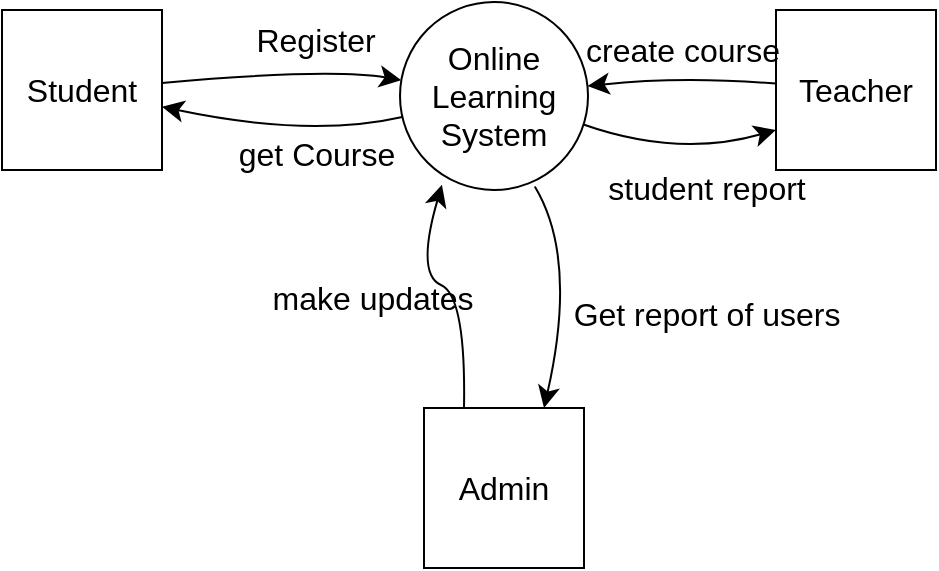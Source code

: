<mxfile version="23.1.1" type="github">
  <diagram name="Page-1" id="TjJaTeAraglaGlIeOaYI">
    <mxGraphModel dx="1051" dy="651" grid="0" gridSize="10" guides="1" tooltips="1" connect="1" arrows="1" fold="1" page="0" pageScale="1" pageWidth="850" pageHeight="1100" math="0" shadow="0">
      <root>
        <mxCell id="0" />
        <mxCell id="1" parent="0" />
        <mxCell id="Ol9va0j0glZZ1pgGRdCW-12" style="edgeStyle=none;curved=1;rounded=0;orthogonalLoop=1;jettySize=auto;html=1;fontSize=12;startSize=8;endSize=8;" parent="1" source="Ol9va0j0glZZ1pgGRdCW-1" target="Ol9va0j0glZZ1pgGRdCW-2" edge="1">
          <mxGeometry relative="1" as="geometry">
            <Array as="points">
              <mxPoint x="117" y="222" />
            </Array>
          </mxGeometry>
        </mxCell>
        <mxCell id="Ol9va0j0glZZ1pgGRdCW-13" style="edgeStyle=none;curved=1;rounded=0;orthogonalLoop=1;jettySize=auto;html=1;entryX=0;entryY=0.75;entryDx=0;entryDy=0;fontSize=12;startSize=8;endSize=8;" parent="1" target="Ol9va0j0glZZ1pgGRdCW-3" edge="1">
          <mxGeometry relative="1" as="geometry">
            <mxPoint x="253.002" y="214.996" as="sourcePoint" />
            <mxPoint x="347.34" y="226.37" as="targetPoint" />
            <Array as="points">
              <mxPoint x="301" y="232" />
            </Array>
          </mxGeometry>
        </mxCell>
        <mxCell id="Ol9va0j0glZZ1pgGRdCW-15" style="edgeStyle=none;curved=1;rounded=0;orthogonalLoop=1;jettySize=auto;html=1;entryX=0.75;entryY=0;entryDx=0;entryDy=0;fontSize=12;startSize=8;endSize=8;exitX=0.717;exitY=0.981;exitDx=0;exitDy=0;exitPerimeter=0;" parent="1" source="Ol9va0j0glZZ1pgGRdCW-1" target="Ol9va0j0glZZ1pgGRdCW-4" edge="1">
          <mxGeometry relative="1" as="geometry">
            <mxPoint x="234" y="258" as="sourcePoint" />
            <Array as="points">
              <mxPoint x="251" y="282" />
            </Array>
          </mxGeometry>
        </mxCell>
        <mxCell id="Ol9va0j0glZZ1pgGRdCW-1" value="Online Learning System" style="ellipse;whiteSpace=wrap;html=1;aspect=fixed;fontSize=16;" parent="1" vertex="1">
          <mxGeometry x="162" y="154" width="94" height="94" as="geometry" />
        </mxCell>
        <mxCell id="Ol9va0j0glZZ1pgGRdCW-7" style="edgeStyle=none;curved=1;rounded=0;orthogonalLoop=1;jettySize=auto;html=1;fontSize=12;startSize=8;endSize=8;" parent="1" source="Ol9va0j0glZZ1pgGRdCW-2" target="Ol9va0j0glZZ1pgGRdCW-1" edge="1">
          <mxGeometry relative="1" as="geometry">
            <Array as="points">
              <mxPoint x="127" y="187" />
            </Array>
          </mxGeometry>
        </mxCell>
        <mxCell id="Ol9va0j0glZZ1pgGRdCW-2" value="Student" style="whiteSpace=wrap;html=1;aspect=fixed;fontSize=16;" parent="1" vertex="1">
          <mxGeometry x="-37" y="158" width="80" height="80" as="geometry" />
        </mxCell>
        <mxCell id="Ol9va0j0glZZ1pgGRdCW-8" style="edgeStyle=none;curved=1;rounded=0;orthogonalLoop=1;jettySize=auto;html=1;fontSize=12;startSize=8;endSize=8;" parent="1" source="Ol9va0j0glZZ1pgGRdCW-3" target="Ol9va0j0glZZ1pgGRdCW-1" edge="1">
          <mxGeometry relative="1" as="geometry">
            <Array as="points">
              <mxPoint x="303" y="191" />
            </Array>
          </mxGeometry>
        </mxCell>
        <mxCell id="Ol9va0j0glZZ1pgGRdCW-3" value="Teacher" style="whiteSpace=wrap;html=1;aspect=fixed;fontSize=16;" parent="1" vertex="1">
          <mxGeometry x="350" y="158" width="80" height="80" as="geometry" />
        </mxCell>
        <mxCell id="Ol9va0j0glZZ1pgGRdCW-4" value="Admin" style="whiteSpace=wrap;html=1;aspect=fixed;fontSize=16;" parent="1" vertex="1">
          <mxGeometry x="174" y="357" width="80" height="80" as="geometry" />
        </mxCell>
        <mxCell id="Ol9va0j0glZZ1pgGRdCW-9" style="edgeStyle=none;curved=1;rounded=0;orthogonalLoop=1;jettySize=auto;html=1;exitX=0.5;exitY=0;exitDx=0;exitDy=0;fontSize=12;startSize=8;endSize=8;" parent="1" source="Ol9va0j0glZZ1pgGRdCW-4" target="Ol9va0j0glZZ1pgGRdCW-4" edge="1">
          <mxGeometry relative="1" as="geometry" />
        </mxCell>
        <mxCell id="Ol9va0j0glZZ1pgGRdCW-14" style="edgeStyle=none;curved=1;rounded=0;orthogonalLoop=1;jettySize=auto;html=1;exitX=0.25;exitY=0;exitDx=0;exitDy=0;entryX=0.223;entryY=0.972;entryDx=0;entryDy=0;entryPerimeter=0;fontSize=12;startSize=8;endSize=8;" parent="1" source="Ol9va0j0glZZ1pgGRdCW-4" target="Ol9va0j0glZZ1pgGRdCW-1" edge="1">
          <mxGeometry relative="1" as="geometry">
            <Array as="points">
              <mxPoint x="195" y="301" />
              <mxPoint x="170" y="290" />
            </Array>
          </mxGeometry>
        </mxCell>
        <mxCell id="Ol9va0j0glZZ1pgGRdCW-16" value="Register" style="text;html=1;strokeColor=none;fillColor=none;align=center;verticalAlign=middle;whiteSpace=wrap;rounded=0;fontSize=16;" parent="1" vertex="1">
          <mxGeometry x="90" y="158" width="60" height="30" as="geometry" />
        </mxCell>
        <mxCell id="Ol9va0j0glZZ1pgGRdCW-17" value="get Course" style="text;html=1;align=center;verticalAlign=middle;resizable=0;points=[];autosize=1;strokeColor=none;fillColor=none;fontSize=16;" parent="1" vertex="1">
          <mxGeometry x="72" y="214" width="96" height="31" as="geometry" />
        </mxCell>
        <mxCell id="Ol9va0j0glZZ1pgGRdCW-18" value="create course" style="text;html=1;align=center;verticalAlign=middle;resizable=0;points=[];autosize=1;strokeColor=none;fillColor=none;fontSize=16;" parent="1" vertex="1">
          <mxGeometry x="245" y="162" width="115" height="31" as="geometry" />
        </mxCell>
        <mxCell id="Ol9va0j0glZZ1pgGRdCW-19" value="student report" style="text;html=1;align=center;verticalAlign=middle;resizable=0;points=[];autosize=1;strokeColor=none;fillColor=none;fontSize=16;" parent="1" vertex="1">
          <mxGeometry x="256" y="231" width="117" height="31" as="geometry" />
        </mxCell>
        <mxCell id="Ol9va0j0glZZ1pgGRdCW-20" value="make updates" style="text;html=1;align=center;verticalAlign=middle;resizable=0;points=[];autosize=1;strokeColor=none;fillColor=none;fontSize=16;" parent="1" vertex="1">
          <mxGeometry x="88" y="286" width="119" height="31" as="geometry" />
        </mxCell>
        <mxCell id="Ol9va0j0glZZ1pgGRdCW-21" value="Get report of users" style="text;html=1;align=center;verticalAlign=middle;resizable=0;points=[];autosize=1;strokeColor=none;fillColor=none;fontSize=16;" parent="1" vertex="1">
          <mxGeometry x="239" y="294" width="151" height="31" as="geometry" />
        </mxCell>
      </root>
    </mxGraphModel>
  </diagram>
</mxfile>
